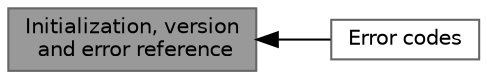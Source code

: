 digraph "Initialization, version and error reference"
{
 // LATEX_PDF_SIZE
  bgcolor="transparent";
  edge [fontname=Helvetica,fontsize=10,labelfontname=Helvetica,labelfontsize=10];
  node [fontname=Helvetica,fontsize=10,shape=box,height=0.2,width=0.4];
  rankdir=LR;
  Node2 [id="Node000002",label="Error codes",height=0.2,width=0.4,color="grey40", fillcolor="white", style="filled",URL="$group__errors.html",tooltip="Error codes."];
  Node1 [id="Node000001",label="Initialization, version\l and error reference",height=0.2,width=0.4,color="gray40", fillcolor="grey60", style="filled", fontcolor="black",tooltip="Functions and types related to initialization and error handling."];
  Node1->Node2 [shape=plaintext, dir="back", style="solid"];
}
